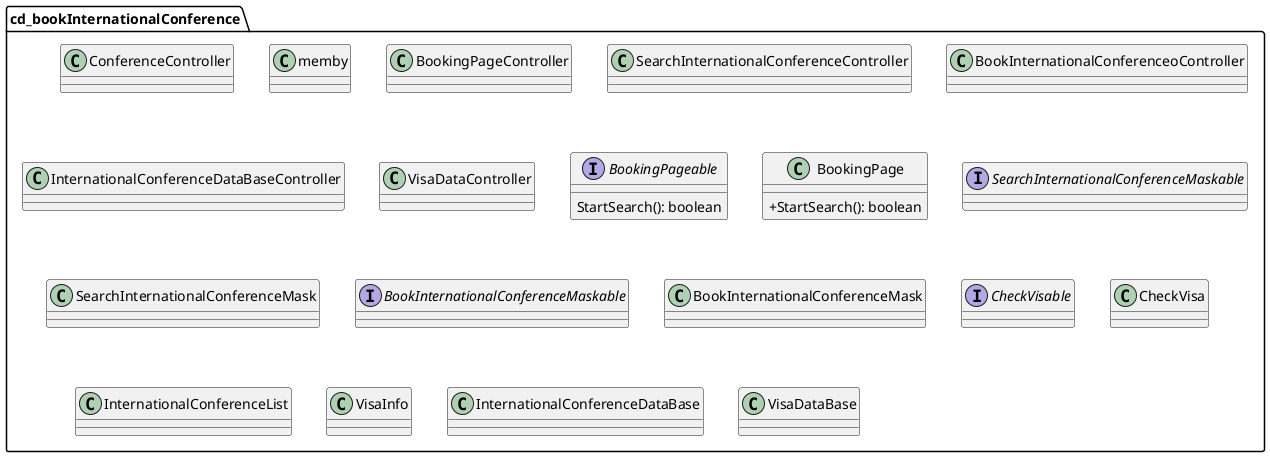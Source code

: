 @startuml
skinparam classAttributeIconSize 0

package cd_bookInternationalConference {
    class ConferenceController {

    }


    class memby {

    }


    class BookingPageController{

    }


    class SearchInternationalConferenceController {

    }


    class BookInternationalConferenceoController {

    }


    class InternationalConferenceDataBaseController {

    }


    class VisaDataController {

    }


    interface BookingPageable {
    StartSearch(): boolean

    }


    class BookingPage {
    +StartSearch(): boolean
    }


    interface SearchInternationalConferenceMaskable {

    }


    class SearchInternationalConferenceMask {

    }


    interface BookInternationalConferenceMaskable {

    }


    class BookInternationalConferenceMask {

    }


    interface CheckVisable {

    }


    class CheckVisa {

    }


    class InternationalConferenceList {

    }


    class VisaInfo {

    }


    class InternationalConferenceDataBase {

    }


    class VisaDataBase {

    }






}
@enduml